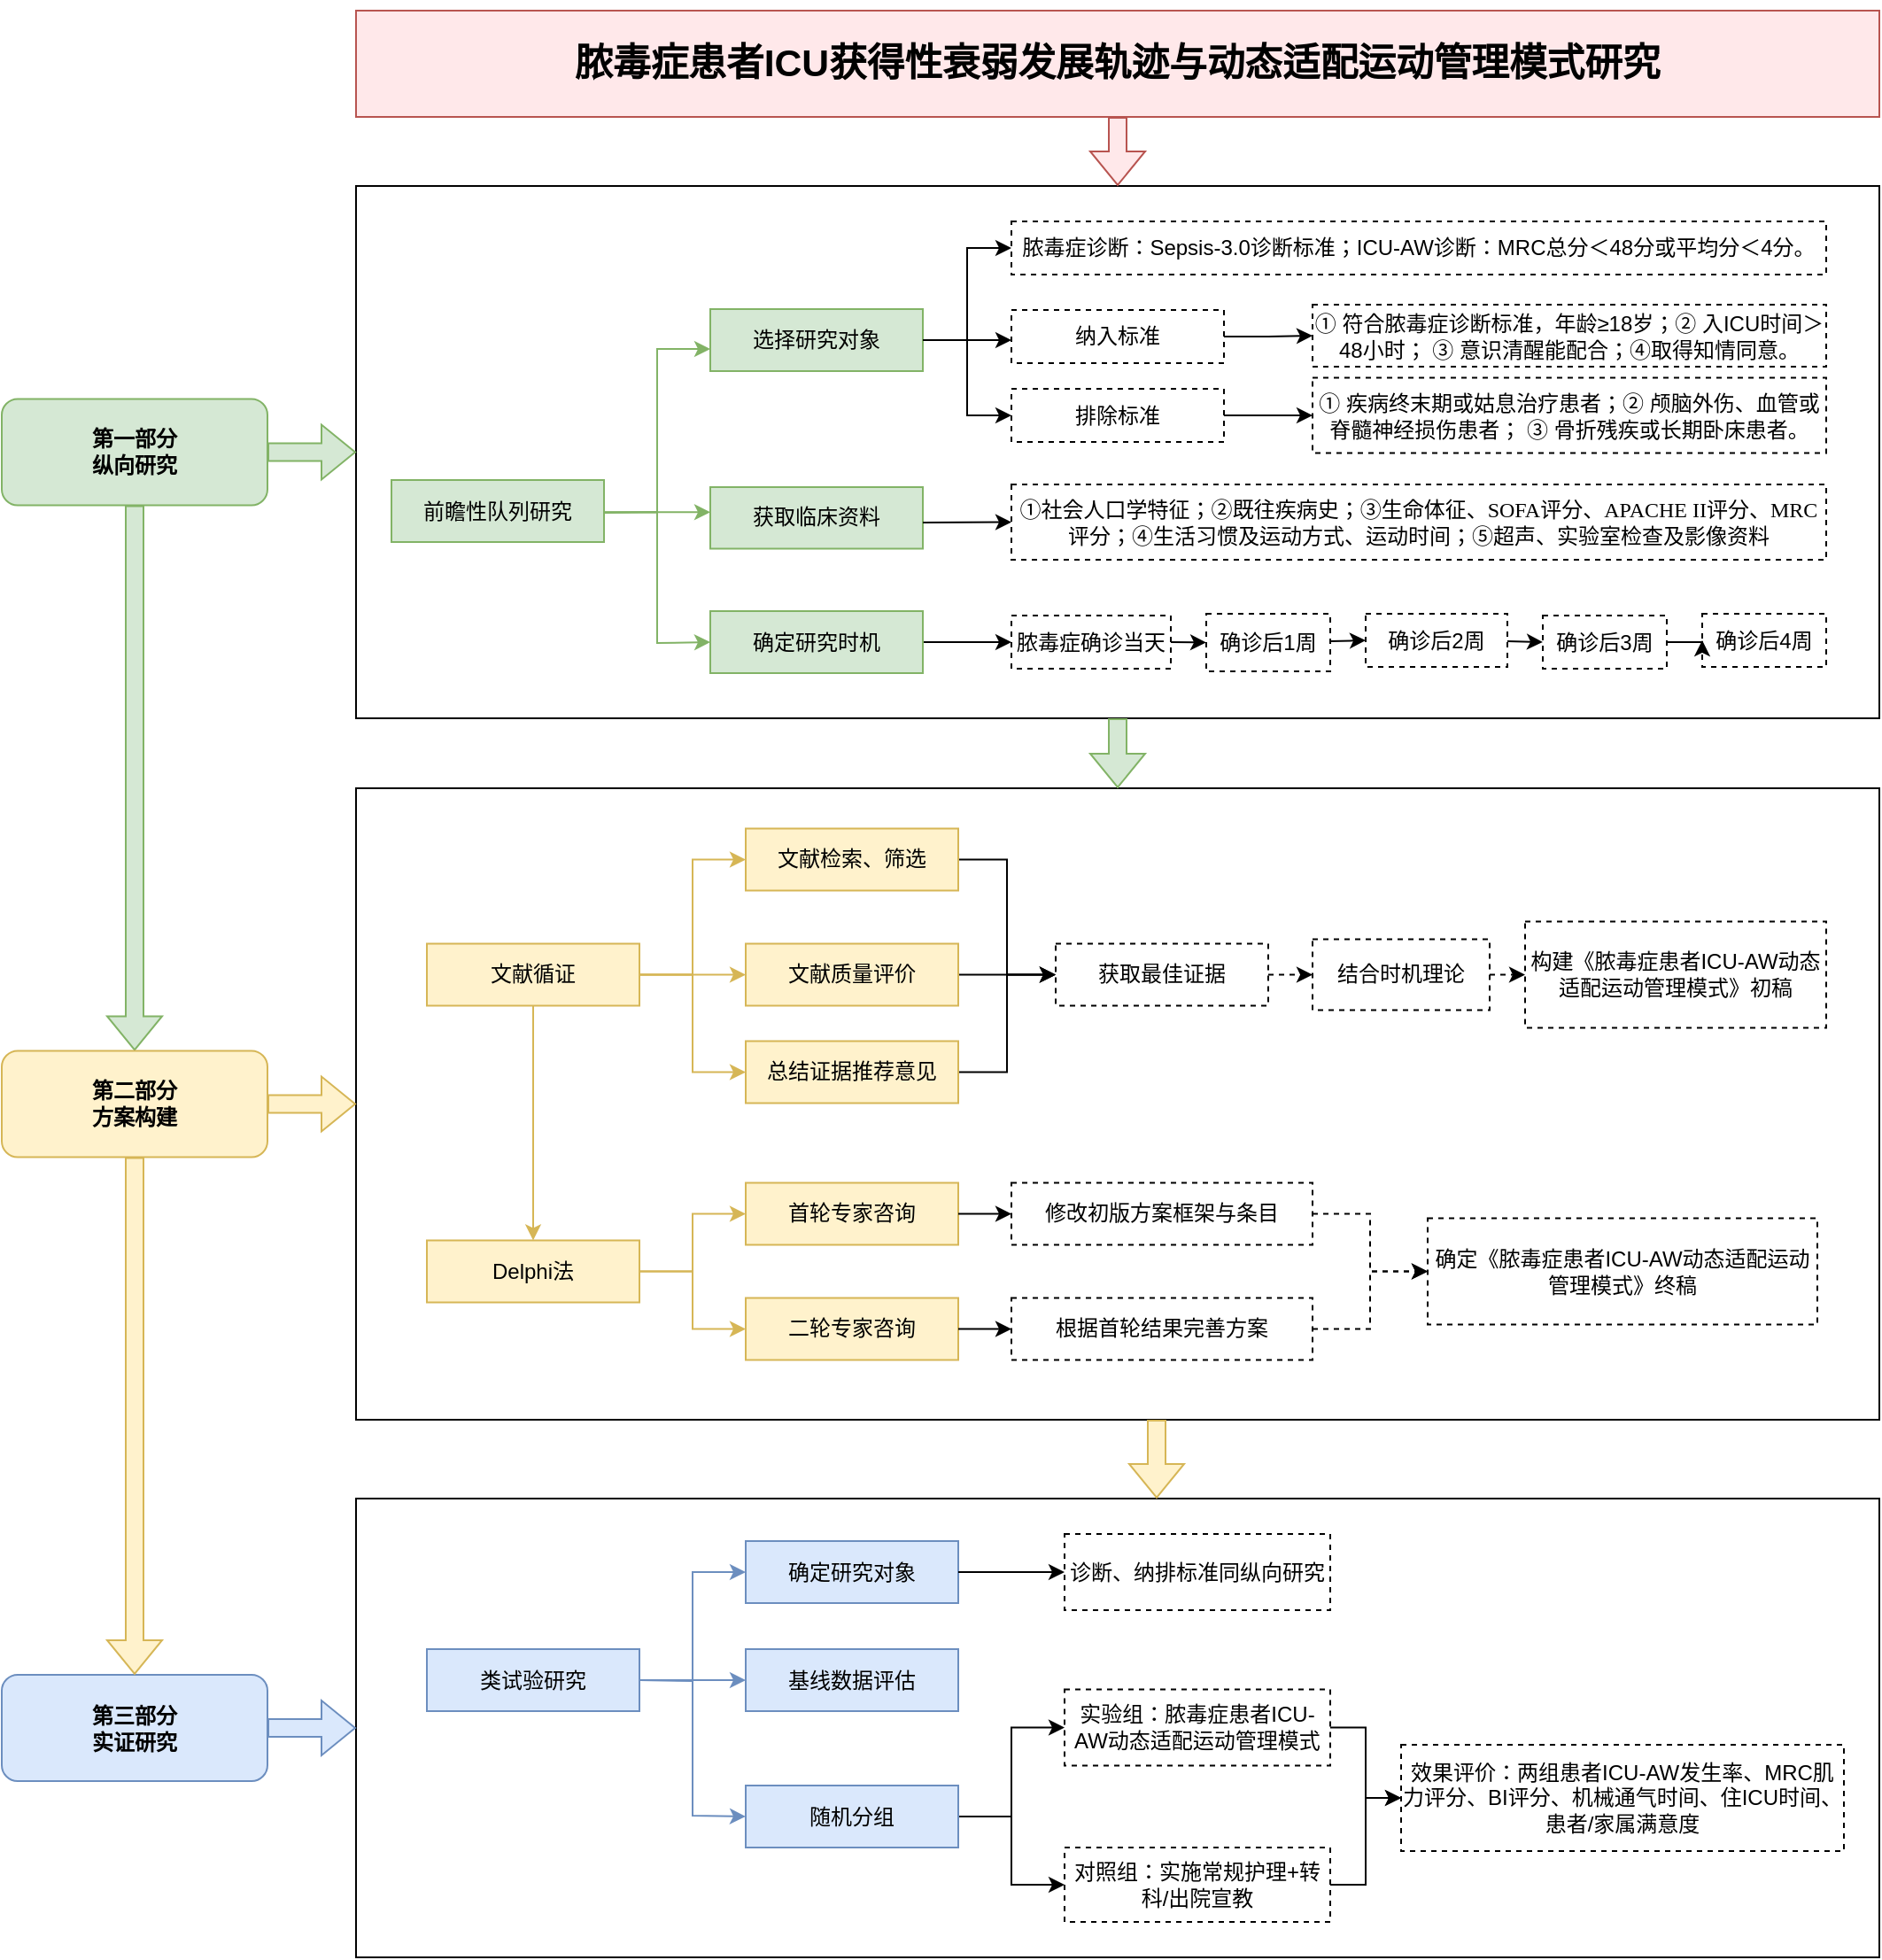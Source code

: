 <mxfile version="22.1.17" type="github">
  <diagram name="第 1 页" id="zslPpBOo_P6XogDbhWJ_">
    <mxGraphModel dx="1423" dy="726" grid="1" gridSize="10" guides="1" tooltips="1" connect="1" arrows="1" fold="1" page="1" pageScale="1" pageWidth="3300" pageHeight="4681" math="0" shadow="0">
      <root>
        <mxCell id="0" />
        <mxCell id="1" parent="0" />
        <mxCell id="ymYwd5ZLmvvjPEtG-dLQ-113" value="" style="rounded=0;whiteSpace=wrap;html=1;" parent="1" vertex="1">
          <mxGeometry x="580" y="861" width="860" height="259" as="geometry" />
        </mxCell>
        <mxCell id="ymYwd5ZLmvvjPEtG-dLQ-111" value="" style="rounded=0;whiteSpace=wrap;html=1;" parent="1" vertex="1">
          <mxGeometry x="580" y="460" width="860" height="356.5" as="geometry" />
        </mxCell>
        <mxCell id="sJCHcfk5sTZRHp9Zx4Ab-19" value="" style="edgeStyle=orthogonalEdgeStyle;rounded=0;orthogonalLoop=1;jettySize=auto;html=1;" edge="1" parent="1" source="ymYwd5ZLmvvjPEtG-dLQ-109" target="sJCHcfk5sTZRHp9Zx4Ab-1">
          <mxGeometry relative="1" as="geometry" />
        </mxCell>
        <mxCell id="ymYwd5ZLmvvjPEtG-dLQ-109" value="" style="rounded=0;whiteSpace=wrap;html=1;" parent="1" vertex="1">
          <mxGeometry x="580" y="120" width="860" height="300.5" as="geometry" />
        </mxCell>
        <mxCell id="ymYwd5ZLmvvjPEtG-dLQ-2" value="&lt;b&gt;第一部分&lt;/b&gt;&lt;div&gt;&lt;b&gt;纵向研究&lt;/b&gt;&lt;/div&gt;" style="rounded=1;whiteSpace=wrap;html=1;fillColor=#d5e8d4;strokeColor=#82b366;" parent="1" vertex="1">
          <mxGeometry x="380" y="240.25" width="150" height="60" as="geometry" />
        </mxCell>
        <mxCell id="ymYwd5ZLmvvjPEtG-dLQ-11" value="" style="edgeStyle=orthogonalEdgeStyle;rounded=0;orthogonalLoop=1;jettySize=auto;html=1;entryX=0;entryY=0.5;entryDx=0;entryDy=0;fillColor=#d5e8d4;strokeColor=#82b366;exitX=1;exitY=0.5;exitDx=0;exitDy=0;" parent="1" edge="1">
          <mxGeometry relative="1" as="geometry">
            <mxPoint x="720" y="304.25" as="sourcePoint" />
            <mxPoint x="780" y="212" as="targetPoint" />
            <Array as="points">
              <mxPoint x="750" y="304" />
              <mxPoint x="750" y="212" />
            </Array>
          </mxGeometry>
        </mxCell>
        <mxCell id="ymYwd5ZLmvvjPEtG-dLQ-12" value="" style="edgeStyle=orthogonalEdgeStyle;rounded=0;orthogonalLoop=1;jettySize=auto;html=1;entryX=0;entryY=0.5;entryDx=0;entryDy=0;fillColor=#d5e8d4;strokeColor=#82b366;" parent="1" edge="1">
          <mxGeometry relative="1" as="geometry">
            <mxPoint x="720" y="304.17" as="sourcePoint" />
            <mxPoint x="780" y="304.17" as="targetPoint" />
          </mxGeometry>
        </mxCell>
        <mxCell id="ymYwd5ZLmvvjPEtG-dLQ-5" value="前瞻性队列研究" style="rounded=0;whiteSpace=wrap;html=1;fillColor=#d5e8d4;strokeColor=#82b366;" parent="1" vertex="1">
          <mxGeometry x="600" y="286" width="120" height="35" as="geometry" />
        </mxCell>
        <mxCell id="ymYwd5ZLmvvjPEtG-dLQ-101" value="" style="edgeStyle=orthogonalEdgeStyle;rounded=0;orthogonalLoop=1;jettySize=auto;html=1;entryX=0;entryY=0.5;entryDx=0;entryDy=0;" parent="1" source="ymYwd5ZLmvvjPEtG-dLQ-6" target="ymYwd5ZLmvvjPEtG-dLQ-73" edge="1">
          <mxGeometry relative="1" as="geometry" />
        </mxCell>
        <mxCell id="ymYwd5ZLmvvjPEtG-dLQ-103" style="edgeStyle=orthogonalEdgeStyle;rounded=0;orthogonalLoop=1;jettySize=auto;html=1;entryX=0;entryY=0.5;entryDx=0;entryDy=0;" parent="1" source="ymYwd5ZLmvvjPEtG-dLQ-6" target="ymYwd5ZLmvvjPEtG-dLQ-79" edge="1">
          <mxGeometry relative="1" as="geometry" />
        </mxCell>
        <mxCell id="ymYwd5ZLmvvjPEtG-dLQ-6" value="选择研究对象" style="rounded=0;whiteSpace=wrap;html=1;fillColor=#d5e8d4;strokeColor=#82b366;" parent="1" vertex="1">
          <mxGeometry x="780" y="189.5" width="120" height="35" as="geometry" />
        </mxCell>
        <mxCell id="ymYwd5ZLmvvjPEtG-dLQ-10" value="获取临床资料" style="rounded=0;whiteSpace=wrap;html=1;fillColor=#d5e8d4;strokeColor=#82b366;" parent="1" vertex="1">
          <mxGeometry x="780" y="290" width="120" height="34.75" as="geometry" />
        </mxCell>
        <mxCell id="ymYwd5ZLmvvjPEtG-dLQ-104" value="" style="edgeStyle=orthogonalEdgeStyle;rounded=0;orthogonalLoop=1;jettySize=auto;html=1;" parent="1" source="ymYwd5ZLmvvjPEtG-dLQ-14" target="ymYwd5ZLmvvjPEtG-dLQ-85" edge="1">
          <mxGeometry relative="1" as="geometry" />
        </mxCell>
        <mxCell id="ymYwd5ZLmvvjPEtG-dLQ-14" value="确定研究时机" style="rounded=0;whiteSpace=wrap;html=1;fillColor=#d5e8d4;strokeColor=#82b366;" parent="1" vertex="1">
          <mxGeometry x="780" y="360" width="120" height="35" as="geometry" />
        </mxCell>
        <mxCell id="ymYwd5ZLmvvjPEtG-dLQ-15" value="" style="shape=flexArrow;endArrow=classic;html=1;rounded=0;exitX=0.5;exitY=1;exitDx=0;exitDy=0;entryX=0.5;entryY=0;entryDx=0;entryDy=0;fillColor=#d5e8d4;strokeColor=#82b366;" parent="1" source="ymYwd5ZLmvvjPEtG-dLQ-2" target="ymYwd5ZLmvvjPEtG-dLQ-16" edge="1">
          <mxGeometry width="50" height="50" relative="1" as="geometry">
            <mxPoint x="380" y="366" as="sourcePoint" />
            <mxPoint x="430" y="331" as="targetPoint" />
          </mxGeometry>
        </mxCell>
        <mxCell id="ymYwd5ZLmvvjPEtG-dLQ-16" value="&lt;b&gt;第二部分&lt;/b&gt;&lt;div&gt;&lt;b&gt;方案构建&lt;/b&gt;&lt;/div&gt;" style="rounded=1;whiteSpace=wrap;html=1;fillColor=#fff2cc;strokeColor=#d6b656;fillStyle=auto;" parent="1" vertex="1">
          <mxGeometry x="380" y="608.25" width="150" height="60" as="geometry" />
        </mxCell>
        <mxCell id="ymYwd5ZLmvvjPEtG-dLQ-17" value="" style="edgeStyle=orthogonalEdgeStyle;rounded=0;orthogonalLoop=1;jettySize=auto;html=1;entryX=0;entryY=0.5;entryDx=0;entryDy=0;fillColor=#fff2cc;strokeColor=#d6b656;" parent="1" source="ymYwd5ZLmvvjPEtG-dLQ-20" target="ymYwd5ZLmvvjPEtG-dLQ-21" edge="1">
          <mxGeometry relative="1" as="geometry" />
        </mxCell>
        <mxCell id="ymYwd5ZLmvvjPEtG-dLQ-18" value="" style="edgeStyle=orthogonalEdgeStyle;rounded=0;orthogonalLoop=1;jettySize=auto;html=1;entryX=0;entryY=0.5;entryDx=0;entryDy=0;fillColor=#fff2cc;strokeColor=#d6b656;" parent="1" source="ymYwd5ZLmvvjPEtG-dLQ-20" target="ymYwd5ZLmvvjPEtG-dLQ-22" edge="1">
          <mxGeometry relative="1" as="geometry" />
        </mxCell>
        <mxCell id="ymYwd5ZLmvvjPEtG-dLQ-19" value="" style="edgeStyle=orthogonalEdgeStyle;rounded=0;orthogonalLoop=1;jettySize=auto;html=1;entryX=0;entryY=0.5;entryDx=0;entryDy=0;fillColor=#fff2cc;strokeColor=#d6b656;" parent="1" source="ymYwd5ZLmvvjPEtG-dLQ-20" target="ymYwd5ZLmvvjPEtG-dLQ-23" edge="1">
          <mxGeometry relative="1" as="geometry" />
        </mxCell>
        <mxCell id="ymYwd5ZLmvvjPEtG-dLQ-20" value="文献循证" style="rounded=0;whiteSpace=wrap;html=1;fillColor=#fff2cc;strokeColor=#d6b656;" parent="1" vertex="1">
          <mxGeometry x="620" y="547.75" width="120" height="35" as="geometry" />
        </mxCell>
        <mxCell id="ymYwd5ZLmvvjPEtG-dLQ-60" style="edgeStyle=orthogonalEdgeStyle;rounded=0;orthogonalLoop=1;jettySize=auto;html=1;entryX=0;entryY=0.5;entryDx=0;entryDy=0;" parent="1" source="ymYwd5ZLmvvjPEtG-dLQ-21" target="ymYwd5ZLmvvjPEtG-dLQ-48" edge="1">
          <mxGeometry relative="1" as="geometry" />
        </mxCell>
        <mxCell id="ymYwd5ZLmvvjPEtG-dLQ-21" value="文献检索、筛选" style="rounded=0;whiteSpace=wrap;html=1;fillColor=#fff2cc;strokeColor=#d6b656;" parent="1" vertex="1">
          <mxGeometry x="800" y="482.75" width="120" height="35" as="geometry" />
        </mxCell>
        <mxCell id="ymYwd5ZLmvvjPEtG-dLQ-61" value="" style="edgeStyle=orthogonalEdgeStyle;rounded=0;orthogonalLoop=1;jettySize=auto;html=1;" parent="1" source="ymYwd5ZLmvvjPEtG-dLQ-22" target="ymYwd5ZLmvvjPEtG-dLQ-48" edge="1">
          <mxGeometry relative="1" as="geometry" />
        </mxCell>
        <mxCell id="ymYwd5ZLmvvjPEtG-dLQ-22" value="文献质量评价" style="rounded=0;whiteSpace=wrap;html=1;fillColor=#fff2cc;strokeColor=#d6b656;" parent="1" vertex="1">
          <mxGeometry x="800" y="547.75" width="120" height="35" as="geometry" />
        </mxCell>
        <mxCell id="ymYwd5ZLmvvjPEtG-dLQ-62" value="" style="edgeStyle=orthogonalEdgeStyle;rounded=0;orthogonalLoop=1;jettySize=auto;html=1;entryX=0;entryY=0.5;entryDx=0;entryDy=0;" parent="1" source="ymYwd5ZLmvvjPEtG-dLQ-23" target="ymYwd5ZLmvvjPEtG-dLQ-48" edge="1">
          <mxGeometry relative="1" as="geometry" />
        </mxCell>
        <mxCell id="ymYwd5ZLmvvjPEtG-dLQ-23" value="总结证据推荐意见" style="rounded=0;whiteSpace=wrap;html=1;fillColor=#fff2cc;strokeColor=#d6b656;" parent="1" vertex="1">
          <mxGeometry x="800" y="602.75" width="120" height="35" as="geometry" />
        </mxCell>
        <mxCell id="ymYwd5ZLmvvjPEtG-dLQ-24" value="" style="edgeStyle=orthogonalEdgeStyle;rounded=0;orthogonalLoop=1;jettySize=auto;html=1;entryX=0;entryY=0.5;entryDx=0;entryDy=0;fillColor=#fff2cc;strokeColor=#d6b656;" parent="1" source="ymYwd5ZLmvvjPEtG-dLQ-27" target="ymYwd5ZLmvvjPEtG-dLQ-28" edge="1">
          <mxGeometry relative="1" as="geometry" />
        </mxCell>
        <mxCell id="ymYwd5ZLmvvjPEtG-dLQ-25" value="" style="edgeStyle=orthogonalEdgeStyle;rounded=0;orthogonalLoop=1;jettySize=auto;html=1;entryX=0;entryY=0.5;entryDx=0;entryDy=0;fillColor=#fff2cc;strokeColor=#d6b656;" parent="1" source="ymYwd5ZLmvvjPEtG-dLQ-27" target="ymYwd5ZLmvvjPEtG-dLQ-29" edge="1">
          <mxGeometry relative="1" as="geometry" />
        </mxCell>
        <mxCell id="ymYwd5ZLmvvjPEtG-dLQ-27" value="Delphi法" style="rounded=0;whiteSpace=wrap;html=1;fillColor=#fff2cc;strokeColor=#d6b656;" parent="1" vertex="1">
          <mxGeometry x="620" y="715.25" width="120" height="35" as="geometry" />
        </mxCell>
        <mxCell id="ymYwd5ZLmvvjPEtG-dLQ-28" value="首轮专家咨询" style="rounded=0;whiteSpace=wrap;html=1;fillColor=#fff2cc;strokeColor=#d6b656;" parent="1" vertex="1">
          <mxGeometry x="800" y="682.75" width="120" height="35" as="geometry" />
        </mxCell>
        <mxCell id="ymYwd5ZLmvvjPEtG-dLQ-29" value="二轮专家咨询" style="rounded=0;whiteSpace=wrap;html=1;fillColor=#fff2cc;strokeColor=#d6b656;" parent="1" vertex="1">
          <mxGeometry x="800" y="747.75" width="120" height="35" as="geometry" />
        </mxCell>
        <mxCell id="ymYwd5ZLmvvjPEtG-dLQ-31" value="" style="endArrow=classic;html=1;rounded=0;exitX=0.5;exitY=1;exitDx=0;exitDy=0;entryX=0.5;entryY=0;entryDx=0;entryDy=0;fillColor=#fff2cc;strokeColor=#d6b656;" parent="1" source="ymYwd5ZLmvvjPEtG-dLQ-20" target="ymYwd5ZLmvvjPEtG-dLQ-27" edge="1">
          <mxGeometry width="50" height="50" relative="1" as="geometry">
            <mxPoint x="950" y="582.75" as="sourcePoint" />
            <mxPoint x="1000" y="532.75" as="targetPoint" />
          </mxGeometry>
        </mxCell>
        <mxCell id="ymYwd5ZLmvvjPEtG-dLQ-32" value="&lt;b&gt;第三部分&lt;/b&gt;&lt;div&gt;&lt;b&gt;实证研究&lt;/b&gt;&lt;/div&gt;" style="rounded=1;whiteSpace=wrap;html=1;fillColor=#dae8fc;strokeColor=#6c8ebf;" parent="1" vertex="1">
          <mxGeometry x="380" y="960.5" width="150" height="60" as="geometry" />
        </mxCell>
        <mxCell id="ymYwd5ZLmvvjPEtG-dLQ-33" value="" style="shape=flexArrow;endArrow=classic;html=1;rounded=0;exitX=0.5;exitY=1;exitDx=0;exitDy=0;entryX=0.5;entryY=0;entryDx=0;entryDy=0;fillColor=#fff2cc;strokeColor=#d6b656;" parent="1" source="ymYwd5ZLmvvjPEtG-dLQ-16" target="ymYwd5ZLmvvjPEtG-dLQ-32" edge="1">
          <mxGeometry width="50" height="50" relative="1" as="geometry">
            <mxPoint x="560" y="851" as="sourcePoint" />
            <mxPoint x="610" y="801" as="targetPoint" />
          </mxGeometry>
        </mxCell>
        <mxCell id="ymYwd5ZLmvvjPEtG-dLQ-34" value="" style="edgeStyle=orthogonalEdgeStyle;rounded=0;orthogonalLoop=1;jettySize=auto;html=1;entryX=0;entryY=0.5;entryDx=0;entryDy=0;fillColor=#dae8fc;strokeColor=#6c8ebf;" parent="1" source="ymYwd5ZLmvvjPEtG-dLQ-37" target="ymYwd5ZLmvvjPEtG-dLQ-38" edge="1">
          <mxGeometry relative="1" as="geometry" />
        </mxCell>
        <mxCell id="ymYwd5ZLmvvjPEtG-dLQ-35" value="" style="edgeStyle=orthogonalEdgeStyle;rounded=0;orthogonalLoop=1;jettySize=auto;html=1;entryX=0;entryY=0.5;entryDx=0;entryDy=0;fillColor=#dae8fc;strokeColor=#6c8ebf;" parent="1" edge="1">
          <mxGeometry relative="1" as="geometry">
            <mxPoint x="740" y="963.5" as="sourcePoint" />
            <mxPoint x="800" y="963.5" as="targetPoint" />
          </mxGeometry>
        </mxCell>
        <mxCell id="ymYwd5ZLmvvjPEtG-dLQ-37" value="类试验研究" style="rounded=0;whiteSpace=wrap;html=1;fillColor=#dae8fc;strokeColor=#6c8ebf;" parent="1" vertex="1">
          <mxGeometry x="620" y="946" width="120" height="35" as="geometry" />
        </mxCell>
        <mxCell id="ymYwd5ZLmvvjPEtG-dLQ-38" value="确定研究对象" style="rounded=0;whiteSpace=wrap;html=1;fillColor=#dae8fc;strokeColor=#6c8ebf;" parent="1" vertex="1">
          <mxGeometry x="800" y="885" width="120" height="35" as="geometry" />
        </mxCell>
        <mxCell id="ymYwd5ZLmvvjPEtG-dLQ-39" value="基线数据评估" style="rounded=0;whiteSpace=wrap;html=1;fillColor=#dae8fc;strokeColor=#6c8ebf;" parent="1" vertex="1">
          <mxGeometry x="800" y="946" width="120" height="35" as="geometry" />
        </mxCell>
        <mxCell id="ymYwd5ZLmvvjPEtG-dLQ-69" value="" style="edgeStyle=orthogonalEdgeStyle;rounded=0;orthogonalLoop=1;jettySize=auto;html=1;" parent="1" source="ymYwd5ZLmvvjPEtG-dLQ-40" target="ymYwd5ZLmvvjPEtG-dLQ-44" edge="1">
          <mxGeometry relative="1" as="geometry" />
        </mxCell>
        <mxCell id="ymYwd5ZLmvvjPEtG-dLQ-70" value="" style="edgeStyle=orthogonalEdgeStyle;rounded=0;orthogonalLoop=1;jettySize=auto;html=1;entryX=0;entryY=0.5;entryDx=0;entryDy=0;" parent="1" source="ymYwd5ZLmvvjPEtG-dLQ-40" target="ymYwd5ZLmvvjPEtG-dLQ-43" edge="1">
          <mxGeometry relative="1" as="geometry">
            <mxPoint x="1010" y="993" as="targetPoint" />
          </mxGeometry>
        </mxCell>
        <mxCell id="ymYwd5ZLmvvjPEtG-dLQ-40" value="随机分组" style="rounded=0;whiteSpace=wrap;html=1;fillColor=#dae8fc;strokeColor=#6c8ebf;" parent="1" vertex="1">
          <mxGeometry x="800" y="1023" width="120" height="35" as="geometry" />
        </mxCell>
        <mxCell id="ymYwd5ZLmvvjPEtG-dLQ-71" value="" style="edgeStyle=orthogonalEdgeStyle;rounded=0;orthogonalLoop=1;jettySize=auto;html=1;" parent="1" source="ymYwd5ZLmvvjPEtG-dLQ-43" target="ymYwd5ZLmvvjPEtG-dLQ-47" edge="1">
          <mxGeometry relative="1" as="geometry" />
        </mxCell>
        <mxCell id="ymYwd5ZLmvvjPEtG-dLQ-43" value="实验组：脓毒症患者ICU-AW动态适配运动管理模式" style="rounded=0;whiteSpace=wrap;html=1;dashed=1;" parent="1" vertex="1">
          <mxGeometry x="980" y="968.75" width="150" height="43" as="geometry" />
        </mxCell>
        <mxCell id="ymYwd5ZLmvvjPEtG-dLQ-72" value="" style="edgeStyle=orthogonalEdgeStyle;rounded=0;orthogonalLoop=1;jettySize=auto;html=1;" parent="1" source="ymYwd5ZLmvvjPEtG-dLQ-44" target="ymYwd5ZLmvvjPEtG-dLQ-47" edge="1">
          <mxGeometry relative="1" as="geometry" />
        </mxCell>
        <mxCell id="ymYwd5ZLmvvjPEtG-dLQ-44" value="对照组：实施常规护理+转科/出院宣教" style="rounded=0;whiteSpace=wrap;html=1;dashed=1;" parent="1" vertex="1">
          <mxGeometry x="980" y="1058" width="150" height="42" as="geometry" />
        </mxCell>
        <mxCell id="ymYwd5ZLmvvjPEtG-dLQ-47" value="效果评价：两组患者ICU-AW发生率、MRC肌力评分、BI评分、机械通气时间、住ICU时间、患者/家属满意度" style="rounded=0;whiteSpace=wrap;html=1;dashed=1;" parent="1" vertex="1">
          <mxGeometry x="1170" y="1000" width="250" height="60" as="geometry" />
        </mxCell>
        <mxCell id="ymYwd5ZLmvvjPEtG-dLQ-48" value="获取最佳证据" style="rounded=0;whiteSpace=wrap;html=1;dashed=1;" parent="1" vertex="1">
          <mxGeometry x="975" y="547.75" width="120" height="35" as="geometry" />
        </mxCell>
        <mxCell id="ymYwd5ZLmvvjPEtG-dLQ-49" value="构建《脓毒症患者ICU-AW动态适配运动管理模式》初稿" style="rounded=0;whiteSpace=wrap;html=1;dashed=1;" parent="1" vertex="1">
          <mxGeometry x="1240" y="535.25" width="170" height="60" as="geometry" />
        </mxCell>
        <mxCell id="ymYwd5ZLmvvjPEtG-dLQ-58" value="" style="edgeStyle=orthogonalEdgeStyle;rounded=0;orthogonalLoop=1;jettySize=auto;html=1;dashed=1;" parent="1" source="ymYwd5ZLmvvjPEtG-dLQ-50" target="ymYwd5ZLmvvjPEtG-dLQ-52" edge="1">
          <mxGeometry relative="1" as="geometry" />
        </mxCell>
        <mxCell id="ymYwd5ZLmvvjPEtG-dLQ-50" value="修改初版方案框架与条目" style="rounded=0;whiteSpace=wrap;html=1;dashed=1;" parent="1" vertex="1">
          <mxGeometry x="950" y="682.75" width="170" height="35" as="geometry" />
        </mxCell>
        <mxCell id="ymYwd5ZLmvvjPEtG-dLQ-59" value="" style="edgeStyle=orthogonalEdgeStyle;rounded=0;orthogonalLoop=1;jettySize=auto;html=1;dashed=1;" parent="1" source="ymYwd5ZLmvvjPEtG-dLQ-51" target="ymYwd5ZLmvvjPEtG-dLQ-52" edge="1">
          <mxGeometry relative="1" as="geometry" />
        </mxCell>
        <mxCell id="ymYwd5ZLmvvjPEtG-dLQ-51" value="根据首轮结果完善方案" style="rounded=0;whiteSpace=wrap;html=1;dashed=1;" parent="1" vertex="1">
          <mxGeometry x="950" y="747.75" width="170" height="35" as="geometry" />
        </mxCell>
        <mxCell id="ymYwd5ZLmvvjPEtG-dLQ-52" value="确定《脓毒症患者ICU-AW动态适配运动管理模式》终稿" style="rounded=0;whiteSpace=wrap;html=1;dashed=1;" parent="1" vertex="1">
          <mxGeometry x="1185" y="702.75" width="220" height="60" as="geometry" />
        </mxCell>
        <mxCell id="ymYwd5ZLmvvjPEtG-dLQ-54" value="" style="endArrow=classic;html=1;rounded=0;exitX=1;exitY=0.5;exitDx=0;exitDy=0;" parent="1" source="ymYwd5ZLmvvjPEtG-dLQ-28" target="ymYwd5ZLmvvjPEtG-dLQ-50" edge="1">
          <mxGeometry width="50" height="50" relative="1" as="geometry">
            <mxPoint x="1010" y="882.75" as="sourcePoint" />
            <mxPoint x="1060" y="832.75" as="targetPoint" />
          </mxGeometry>
        </mxCell>
        <mxCell id="ymYwd5ZLmvvjPEtG-dLQ-55" value="" style="endArrow=classic;html=1;rounded=0;exitX=1;exitY=0.5;exitDx=0;exitDy=0;entryX=0;entryY=0.5;entryDx=0;entryDy=0;" parent="1" source="ymYwd5ZLmvvjPEtG-dLQ-29" target="ymYwd5ZLmvvjPEtG-dLQ-51" edge="1">
          <mxGeometry width="50" height="50" relative="1" as="geometry">
            <mxPoint x="930" y="710.75" as="sourcePoint" />
            <mxPoint x="960" y="710.75" as="targetPoint" />
          </mxGeometry>
        </mxCell>
        <mxCell id="ymYwd5ZLmvvjPEtG-dLQ-73" value="脓毒症诊断：Sepsis-3.0诊断标准；ICU-AW诊断：MRC总分＜48分或平均分＜4分。" style="rounded=0;whiteSpace=wrap;html=1;dashed=1;" parent="1" vertex="1">
          <mxGeometry x="950" y="140" width="460" height="30" as="geometry" />
        </mxCell>
        <mxCell id="ymYwd5ZLmvvjPEtG-dLQ-82" value="" style="edgeStyle=orthogonalEdgeStyle;rounded=0;orthogonalLoop=1;jettySize=auto;html=1;" parent="1" source="ymYwd5ZLmvvjPEtG-dLQ-76" target="ymYwd5ZLmvvjPEtG-dLQ-80" edge="1">
          <mxGeometry relative="1" as="geometry" />
        </mxCell>
        <mxCell id="ymYwd5ZLmvvjPEtG-dLQ-76" value="纳入标准" style="rounded=0;whiteSpace=wrap;html=1;dashed=1;" parent="1" vertex="1">
          <mxGeometry x="950" y="190" width="120" height="30" as="geometry" />
        </mxCell>
        <mxCell id="ymYwd5ZLmvvjPEtG-dLQ-84" value="" style="edgeStyle=orthogonalEdgeStyle;rounded=0;orthogonalLoop=1;jettySize=auto;html=1;" parent="1" source="ymYwd5ZLmvvjPEtG-dLQ-79" target="ymYwd5ZLmvvjPEtG-dLQ-83" edge="1">
          <mxGeometry relative="1" as="geometry" />
        </mxCell>
        <mxCell id="ymYwd5ZLmvvjPEtG-dLQ-79" value="排除标准" style="rounded=0;whiteSpace=wrap;html=1;dashed=1;" parent="1" vertex="1">
          <mxGeometry x="950" y="234.5" width="120" height="30" as="geometry" />
        </mxCell>
        <mxCell id="ymYwd5ZLmvvjPEtG-dLQ-80" value="① 符合脓毒症诊断标准，年龄≥18岁；② 入ICU时间＞48小时； ③ 意识清醒能配合；④取得知情同意。" style="rounded=0;whiteSpace=wrap;html=1;dashed=1;" parent="1" vertex="1">
          <mxGeometry x="1120" y="187" width="290" height="35" as="geometry" />
        </mxCell>
        <mxCell id="ymYwd5ZLmvvjPEtG-dLQ-83" value="① 疾病终末期或姑息治疗患者；② 颅脑外伤、血管或脊髓神经损伤患者； ③ 骨折残疾或长期卧床患者。" style="rounded=0;whiteSpace=wrap;html=1;dashed=1;" parent="1" vertex="1">
          <mxGeometry x="1120" y="228.25" width="290" height="42.5" as="geometry" />
        </mxCell>
        <mxCell id="ymYwd5ZLmvvjPEtG-dLQ-85" value="脓毒症确诊当天" style="rounded=0;whiteSpace=wrap;html=1;dashed=1;" parent="1" vertex="1">
          <mxGeometry x="950" y="362.5" width="90" height="30" as="geometry" />
        </mxCell>
        <mxCell id="ymYwd5ZLmvvjPEtG-dLQ-92" value="确诊后1周" style="rounded=0;whiteSpace=wrap;html=1;dashed=1;" parent="1" vertex="1">
          <mxGeometry x="1060" y="361.5" width="70" height="32.5" as="geometry" />
        </mxCell>
        <mxCell id="ymYwd5ZLmvvjPEtG-dLQ-98" value="确诊后2周" style="rounded=0;whiteSpace=wrap;html=1;dashed=1;" parent="1" vertex="1">
          <mxGeometry x="1150" y="361.5" width="80" height="30" as="geometry" />
        </mxCell>
        <mxCell id="ymYwd5ZLmvvjPEtG-dLQ-100" value="确诊后4周" style="rounded=0;whiteSpace=wrap;html=1;dashed=1;" parent="1" vertex="1">
          <mxGeometry x="1340" y="361.5" width="70" height="30" as="geometry" />
        </mxCell>
        <mxCell id="ymYwd5ZLmvvjPEtG-dLQ-110" value="" style="shape=flexArrow;endArrow=classic;html=1;rounded=0;exitX=1;exitY=0.5;exitDx=0;exitDy=0;fillColor=#d5e8d4;strokeColor=#82b366;" parent="1" source="ymYwd5ZLmvvjPEtG-dLQ-2" target="ymYwd5ZLmvvjPEtG-dLQ-109" edge="1">
          <mxGeometry width="50" height="50" relative="1" as="geometry">
            <mxPoint x="540" y="481" as="sourcePoint" />
            <mxPoint x="590" y="431" as="targetPoint" />
          </mxGeometry>
        </mxCell>
        <mxCell id="ymYwd5ZLmvvjPEtG-dLQ-112" value="" style="shape=flexArrow;endArrow=classic;html=1;rounded=0;exitX=1;exitY=0.5;exitDx=0;exitDy=0;entryX=0;entryY=0.5;entryDx=0;entryDy=0;fillColor=#fff2cc;strokeColor=#d6b656;" parent="1" source="ymYwd5ZLmvvjPEtG-dLQ-16" target="ymYwd5ZLmvvjPEtG-dLQ-111" edge="1">
          <mxGeometry width="50" height="50" relative="1" as="geometry">
            <mxPoint x="280" y="781" as="sourcePoint" />
            <mxPoint x="330" y="731" as="targetPoint" />
          </mxGeometry>
        </mxCell>
        <mxCell id="ymYwd5ZLmvvjPEtG-dLQ-114" value="" style="shape=flexArrow;endArrow=classic;html=1;rounded=0;exitX=1;exitY=0.5;exitDx=0;exitDy=0;entryX=0;entryY=0.5;entryDx=0;entryDy=0;fillColor=#dae8fc;strokeColor=#6c8ebf;" parent="1" source="ymYwd5ZLmvvjPEtG-dLQ-32" target="ymYwd5ZLmvvjPEtG-dLQ-113" edge="1">
          <mxGeometry width="50" height="50" relative="1" as="geometry">
            <mxPoint x="370" y="1161" as="sourcePoint" />
            <mxPoint x="420" y="1111" as="targetPoint" />
          </mxGeometry>
        </mxCell>
        <mxCell id="ymYwd5ZLmvvjPEtG-dLQ-115" value="" style="shape=flexArrow;endArrow=classic;html=1;rounded=0;exitX=0.5;exitY=1;exitDx=0;exitDy=0;entryX=0.5;entryY=0;entryDx=0;entryDy=0;fillColor=#d5e8d4;strokeColor=#82b366;" parent="1" source="ymYwd5ZLmvvjPEtG-dLQ-109" target="ymYwd5ZLmvvjPEtG-dLQ-111" edge="1">
          <mxGeometry width="50" height="50" relative="1" as="geometry">
            <mxPoint x="320" y="471" as="sourcePoint" />
            <mxPoint x="370" y="421" as="targetPoint" />
          </mxGeometry>
        </mxCell>
        <mxCell id="ymYwd5ZLmvvjPEtG-dLQ-116" value="" style="shape=flexArrow;endArrow=classic;html=1;rounded=0;exitX=0.5;exitY=1;exitDx=0;exitDy=0;fillColor=#fff2cc;strokeColor=#d6b656;" parent="1" edge="1">
          <mxGeometry width="50" height="50" relative="1" as="geometry">
            <mxPoint x="1032" y="816.5" as="sourcePoint" />
            <mxPoint x="1032" y="861" as="targetPoint" />
          </mxGeometry>
        </mxCell>
        <mxCell id="sJCHcfk5sTZRHp9Zx4Ab-1" value="&lt;h2 style=&quot;margin-top: 13pt; margin-bottom: 13pt; break-after: avoid; line-height: 36.693px; font-family: Arial; font-size: 16pt;&quot; align=&quot;center&quot;&gt;&lt;b&gt;&lt;font face=&quot;仿宋&quot;&gt;脓毒症患者&lt;/font&gt;ICU&lt;font face=&quot;仿宋&quot;&gt;获得性衰弱发展轨迹与动态适配运动管理模式&lt;/font&gt;&lt;/b&gt;&lt;b&gt;&lt;span style=&quot;font-family: &amp;quot;Times New Roman Regular&amp;quot;; font-size: 16pt;&quot;&gt;&lt;font face=&quot;仿宋&quot;&gt;研究&lt;/font&gt;&lt;/span&gt;&lt;/b&gt;&lt;b&gt;&lt;span style=&quot;font-family: &amp;quot;Times New Roman Regular&amp;quot;; font-size: 16pt;&quot;&gt;&lt;/span&gt;&lt;/b&gt;&lt;/h2&gt;" style="rounded=0;whiteSpace=wrap;html=1;fillColor=#FFE8EA;strokeColor=#b85450;" vertex="1" parent="1">
          <mxGeometry x="580" y="21" width="860" height="60" as="geometry" />
        </mxCell>
        <mxCell id="sJCHcfk5sTZRHp9Zx4Ab-5" value="" style="shape=flexArrow;endArrow=classic;html=1;rounded=0;fillColor=#FFE8EA;strokeColor=#b85450;entryX=0.5;entryY=0;entryDx=0;entryDy=0;exitX=0.5;exitY=1;exitDx=0;exitDy=0;" edge="1" parent="1" source="sJCHcfk5sTZRHp9Zx4Ab-1" target="ymYwd5ZLmvvjPEtG-dLQ-109">
          <mxGeometry width="50" height="50" relative="1" as="geometry">
            <mxPoint x="1040" y="90" as="sourcePoint" />
            <mxPoint x="1035" y="120" as="targetPoint" />
          </mxGeometry>
        </mxCell>
        <mxCell id="sJCHcfk5sTZRHp9Zx4Ab-7" value="①社会人口学特征；②&lt;font face=&quot;仿宋&quot;&gt;既往疾病史；③生命体征、SOFA评分、APACHE II评分、MRC评分；④生活习惯及运动方式、运动时间；⑤超声、实验室检查及影像资料&lt;/font&gt;" style="rounded=0;whiteSpace=wrap;html=1;dashed=1;" vertex="1" parent="1">
          <mxGeometry x="950" y="288.5" width="460" height="42.5" as="geometry" />
        </mxCell>
        <mxCell id="sJCHcfk5sTZRHp9Zx4Ab-10" value="" style="endArrow=classic;html=1;rounded=0;exitX=1;exitY=0.5;exitDx=0;exitDy=0;entryX=0;entryY=0.5;entryDx=0;entryDy=0;" edge="1" parent="1" source="ymYwd5ZLmvvjPEtG-dLQ-85" target="ymYwd5ZLmvvjPEtG-dLQ-92">
          <mxGeometry width="50" height="50" relative="1" as="geometry">
            <mxPoint x="1000" y="419" as="sourcePoint" />
            <mxPoint x="1050" y="369" as="targetPoint" />
          </mxGeometry>
        </mxCell>
        <mxCell id="sJCHcfk5sTZRHp9Zx4Ab-11" value="" style="edgeStyle=orthogonalEdgeStyle;rounded=0;orthogonalLoop=1;jettySize=auto;html=1;" edge="1" parent="1" source="sJCHcfk5sTZRHp9Zx4Ab-12">
          <mxGeometry relative="1" as="geometry">
            <mxPoint x="1340" y="376" as="targetPoint" />
          </mxGeometry>
        </mxCell>
        <mxCell id="sJCHcfk5sTZRHp9Zx4Ab-12" value="确诊后3周" style="rounded=0;whiteSpace=wrap;html=1;dashed=1;" vertex="1" parent="1">
          <mxGeometry x="1250" y="362.5" width="70" height="30" as="geometry" />
        </mxCell>
        <mxCell id="sJCHcfk5sTZRHp9Zx4Ab-15" value="" style="endArrow=classic;html=1;rounded=0;exitX=1;exitY=0.5;exitDx=0;exitDy=0;entryX=0;entryY=0.5;entryDx=0;entryDy=0;fillColor=#d5e8d4;strokeColor=#82b366;" edge="1" parent="1">
          <mxGeometry width="50" height="50" relative="1" as="geometry">
            <mxPoint x="720" y="304.5" as="sourcePoint" />
            <mxPoint x="780" y="377.5" as="targetPoint" />
            <Array as="points">
              <mxPoint x="750" y="304" />
              <mxPoint x="750" y="378" />
            </Array>
          </mxGeometry>
        </mxCell>
        <mxCell id="sJCHcfk5sTZRHp9Zx4Ab-17" value="" style="endArrow=classic;html=1;rounded=0;entryX=0;entryY=0.5;entryDx=0;entryDy=0;" edge="1" parent="1" target="sJCHcfk5sTZRHp9Zx4Ab-7">
          <mxGeometry width="50" height="50" relative="1" as="geometry">
            <mxPoint x="900" y="310" as="sourcePoint" />
            <mxPoint x="950" y="300" as="targetPoint" />
          </mxGeometry>
        </mxCell>
        <mxCell id="sJCHcfk5sTZRHp9Zx4Ab-21" style="edgeStyle=orthogonalEdgeStyle;rounded=0;orthogonalLoop=1;jettySize=auto;html=1;exitX=1;exitY=0.5;exitDx=0;exitDy=0;entryX=0;entryY=0.5;entryDx=0;entryDy=0;dashed=1;" edge="1" parent="1" source="sJCHcfk5sTZRHp9Zx4Ab-20" target="ymYwd5ZLmvvjPEtG-dLQ-49">
          <mxGeometry relative="1" as="geometry" />
        </mxCell>
        <mxCell id="sJCHcfk5sTZRHp9Zx4Ab-20" value="结合时机理论" style="rounded=0;whiteSpace=wrap;html=1;dashed=1;" vertex="1" parent="1">
          <mxGeometry x="1120" y="545.25" width="100" height="40" as="geometry" />
        </mxCell>
        <mxCell id="sJCHcfk5sTZRHp9Zx4Ab-22" value="" style="endArrow=classic;html=1;rounded=0;entryX=0;entryY=0.5;entryDx=0;entryDy=0;exitX=1;exitY=0.5;exitDx=0;exitDy=0;dashed=1;" edge="1" parent="1" source="ymYwd5ZLmvvjPEtG-dLQ-48" target="sJCHcfk5sTZRHp9Zx4Ab-20">
          <mxGeometry width="50" height="50" relative="1" as="geometry">
            <mxPoint x="840" y="630" as="sourcePoint" />
            <mxPoint x="890" y="580" as="targetPoint" />
          </mxGeometry>
        </mxCell>
        <mxCell id="sJCHcfk5sTZRHp9Zx4Ab-23" value="" style="endArrow=classic;html=1;rounded=0;entryX=0;entryY=0.5;entryDx=0;entryDy=0;" edge="1" parent="1">
          <mxGeometry width="50" height="50" relative="1" as="geometry">
            <mxPoint x="900" y="207" as="sourcePoint" />
            <mxPoint x="950.0" y="207" as="targetPoint" />
          </mxGeometry>
        </mxCell>
        <mxCell id="sJCHcfk5sTZRHp9Zx4Ab-24" value="诊断、纳排标准同纵向研究" style="rounded=0;whiteSpace=wrap;html=1;dashed=1;" vertex="1" parent="1">
          <mxGeometry x="980" y="881" width="150" height="43" as="geometry" />
        </mxCell>
        <mxCell id="sJCHcfk5sTZRHp9Zx4Ab-25" value="" style="endArrow=classic;html=1;rounded=0;exitX=1;exitY=0.5;exitDx=0;exitDy=0;entryX=0;entryY=0.5;entryDx=0;entryDy=0;" edge="1" parent="1" source="ymYwd5ZLmvvjPEtG-dLQ-38" target="sJCHcfk5sTZRHp9Zx4Ab-24">
          <mxGeometry width="50" height="50" relative="1" as="geometry">
            <mxPoint x="1030" y="1030" as="sourcePoint" />
            <mxPoint x="1080" y="980" as="targetPoint" />
          </mxGeometry>
        </mxCell>
        <mxCell id="sJCHcfk5sTZRHp9Zx4Ab-26" value="" style="endArrow=classic;html=1;rounded=0;exitX=1;exitY=0.5;exitDx=0;exitDy=0;entryX=0;entryY=0.5;entryDx=0;entryDy=0;fillColor=#dae8fc;strokeColor=#6c8ebf;" edge="1" parent="1" source="ymYwd5ZLmvvjPEtG-dLQ-37" target="ymYwd5ZLmvvjPEtG-dLQ-40">
          <mxGeometry width="50" height="50" relative="1" as="geometry">
            <mxPoint x="1030" y="940" as="sourcePoint" />
            <mxPoint x="1080" y="890" as="targetPoint" />
            <Array as="points">
              <mxPoint x="770" y="964" />
              <mxPoint x="770" y="1040" />
            </Array>
          </mxGeometry>
        </mxCell>
        <mxCell id="sJCHcfk5sTZRHp9Zx4Ab-32" value="" style="endArrow=classic;html=1;rounded=0;entryX=0;entryY=0.5;entryDx=0;entryDy=0;" edge="1" parent="1" target="sJCHcfk5sTZRHp9Zx4Ab-12">
          <mxGeometry width="50" height="50" relative="1" as="geometry">
            <mxPoint x="1230" y="377" as="sourcePoint" />
            <mxPoint x="970" y="340" as="targetPoint" />
          </mxGeometry>
        </mxCell>
        <mxCell id="sJCHcfk5sTZRHp9Zx4Ab-33" value="" style="endArrow=classic;html=1;rounded=0;entryX=0;entryY=0.5;entryDx=0;entryDy=0;" edge="1" parent="1" target="ymYwd5ZLmvvjPEtG-dLQ-98">
          <mxGeometry width="50" height="50" relative="1" as="geometry">
            <mxPoint x="1130" y="377" as="sourcePoint" />
            <mxPoint x="980" y="360" as="targetPoint" />
          </mxGeometry>
        </mxCell>
      </root>
    </mxGraphModel>
  </diagram>
</mxfile>
